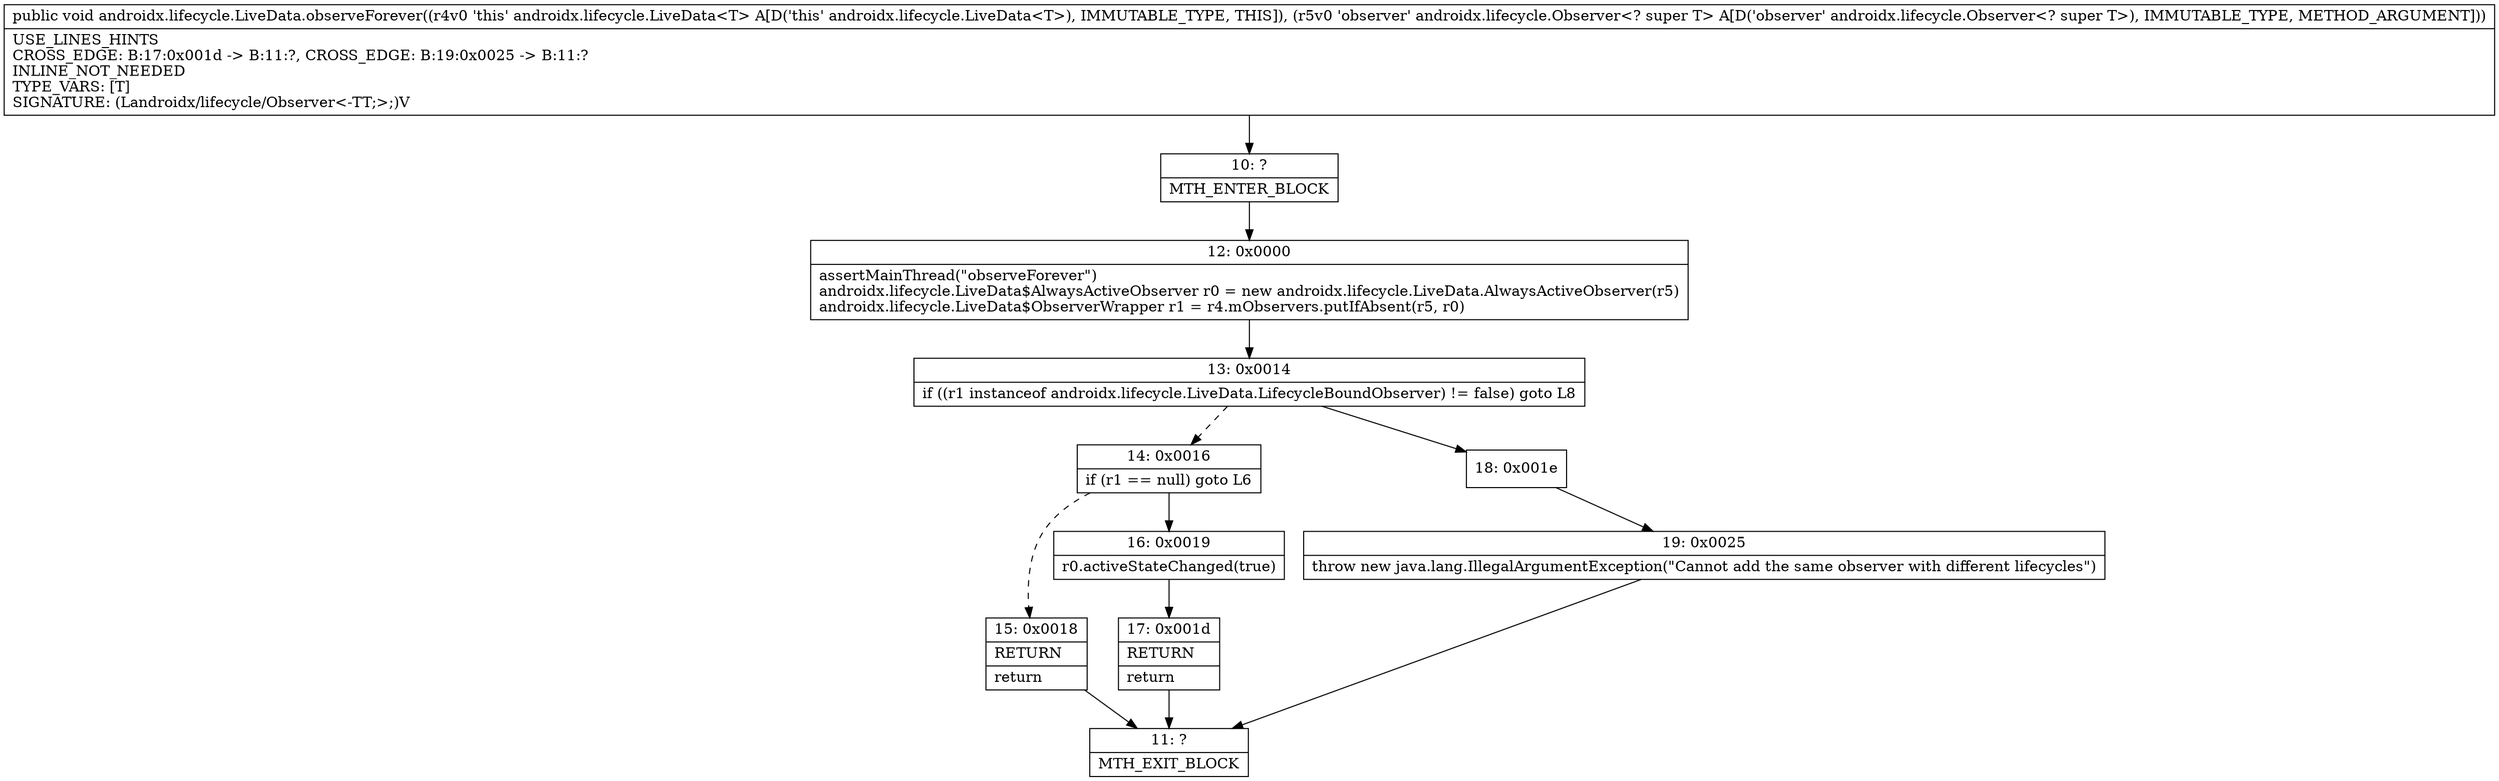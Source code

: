 digraph "CFG forandroidx.lifecycle.LiveData.observeForever(Landroidx\/lifecycle\/Observer;)V" {
Node_10 [shape=record,label="{10\:\ ?|MTH_ENTER_BLOCK\l}"];
Node_12 [shape=record,label="{12\:\ 0x0000|assertMainThread(\"observeForever\")\landroidx.lifecycle.LiveData$AlwaysActiveObserver r0 = new androidx.lifecycle.LiveData.AlwaysActiveObserver(r5)\landroidx.lifecycle.LiveData$ObserverWrapper r1 = r4.mObservers.putIfAbsent(r5, r0)\l}"];
Node_13 [shape=record,label="{13\:\ 0x0014|if ((r1 instanceof androidx.lifecycle.LiveData.LifecycleBoundObserver) != false) goto L8\l}"];
Node_14 [shape=record,label="{14\:\ 0x0016|if (r1 == null) goto L6\l}"];
Node_15 [shape=record,label="{15\:\ 0x0018|RETURN\l|return\l}"];
Node_11 [shape=record,label="{11\:\ ?|MTH_EXIT_BLOCK\l}"];
Node_16 [shape=record,label="{16\:\ 0x0019|r0.activeStateChanged(true)\l}"];
Node_17 [shape=record,label="{17\:\ 0x001d|RETURN\l|return\l}"];
Node_18 [shape=record,label="{18\:\ 0x001e}"];
Node_19 [shape=record,label="{19\:\ 0x0025|throw new java.lang.IllegalArgumentException(\"Cannot add the same observer with different lifecycles\")\l}"];
MethodNode[shape=record,label="{public void androidx.lifecycle.LiveData.observeForever((r4v0 'this' androidx.lifecycle.LiveData\<T\> A[D('this' androidx.lifecycle.LiveData\<T\>), IMMUTABLE_TYPE, THIS]), (r5v0 'observer' androidx.lifecycle.Observer\<? super T\> A[D('observer' androidx.lifecycle.Observer\<? super T\>), IMMUTABLE_TYPE, METHOD_ARGUMENT]))  | USE_LINES_HINTS\lCROSS_EDGE: B:17:0x001d \-\> B:11:?, CROSS_EDGE: B:19:0x0025 \-\> B:11:?\lINLINE_NOT_NEEDED\lTYPE_VARS: [T]\lSIGNATURE: (Landroidx\/lifecycle\/Observer\<\-TT;\>;)V\l}"];
MethodNode -> Node_10;Node_10 -> Node_12;
Node_12 -> Node_13;
Node_13 -> Node_14[style=dashed];
Node_13 -> Node_18;
Node_14 -> Node_15[style=dashed];
Node_14 -> Node_16;
Node_15 -> Node_11;
Node_16 -> Node_17;
Node_17 -> Node_11;
Node_18 -> Node_19;
Node_19 -> Node_11;
}

